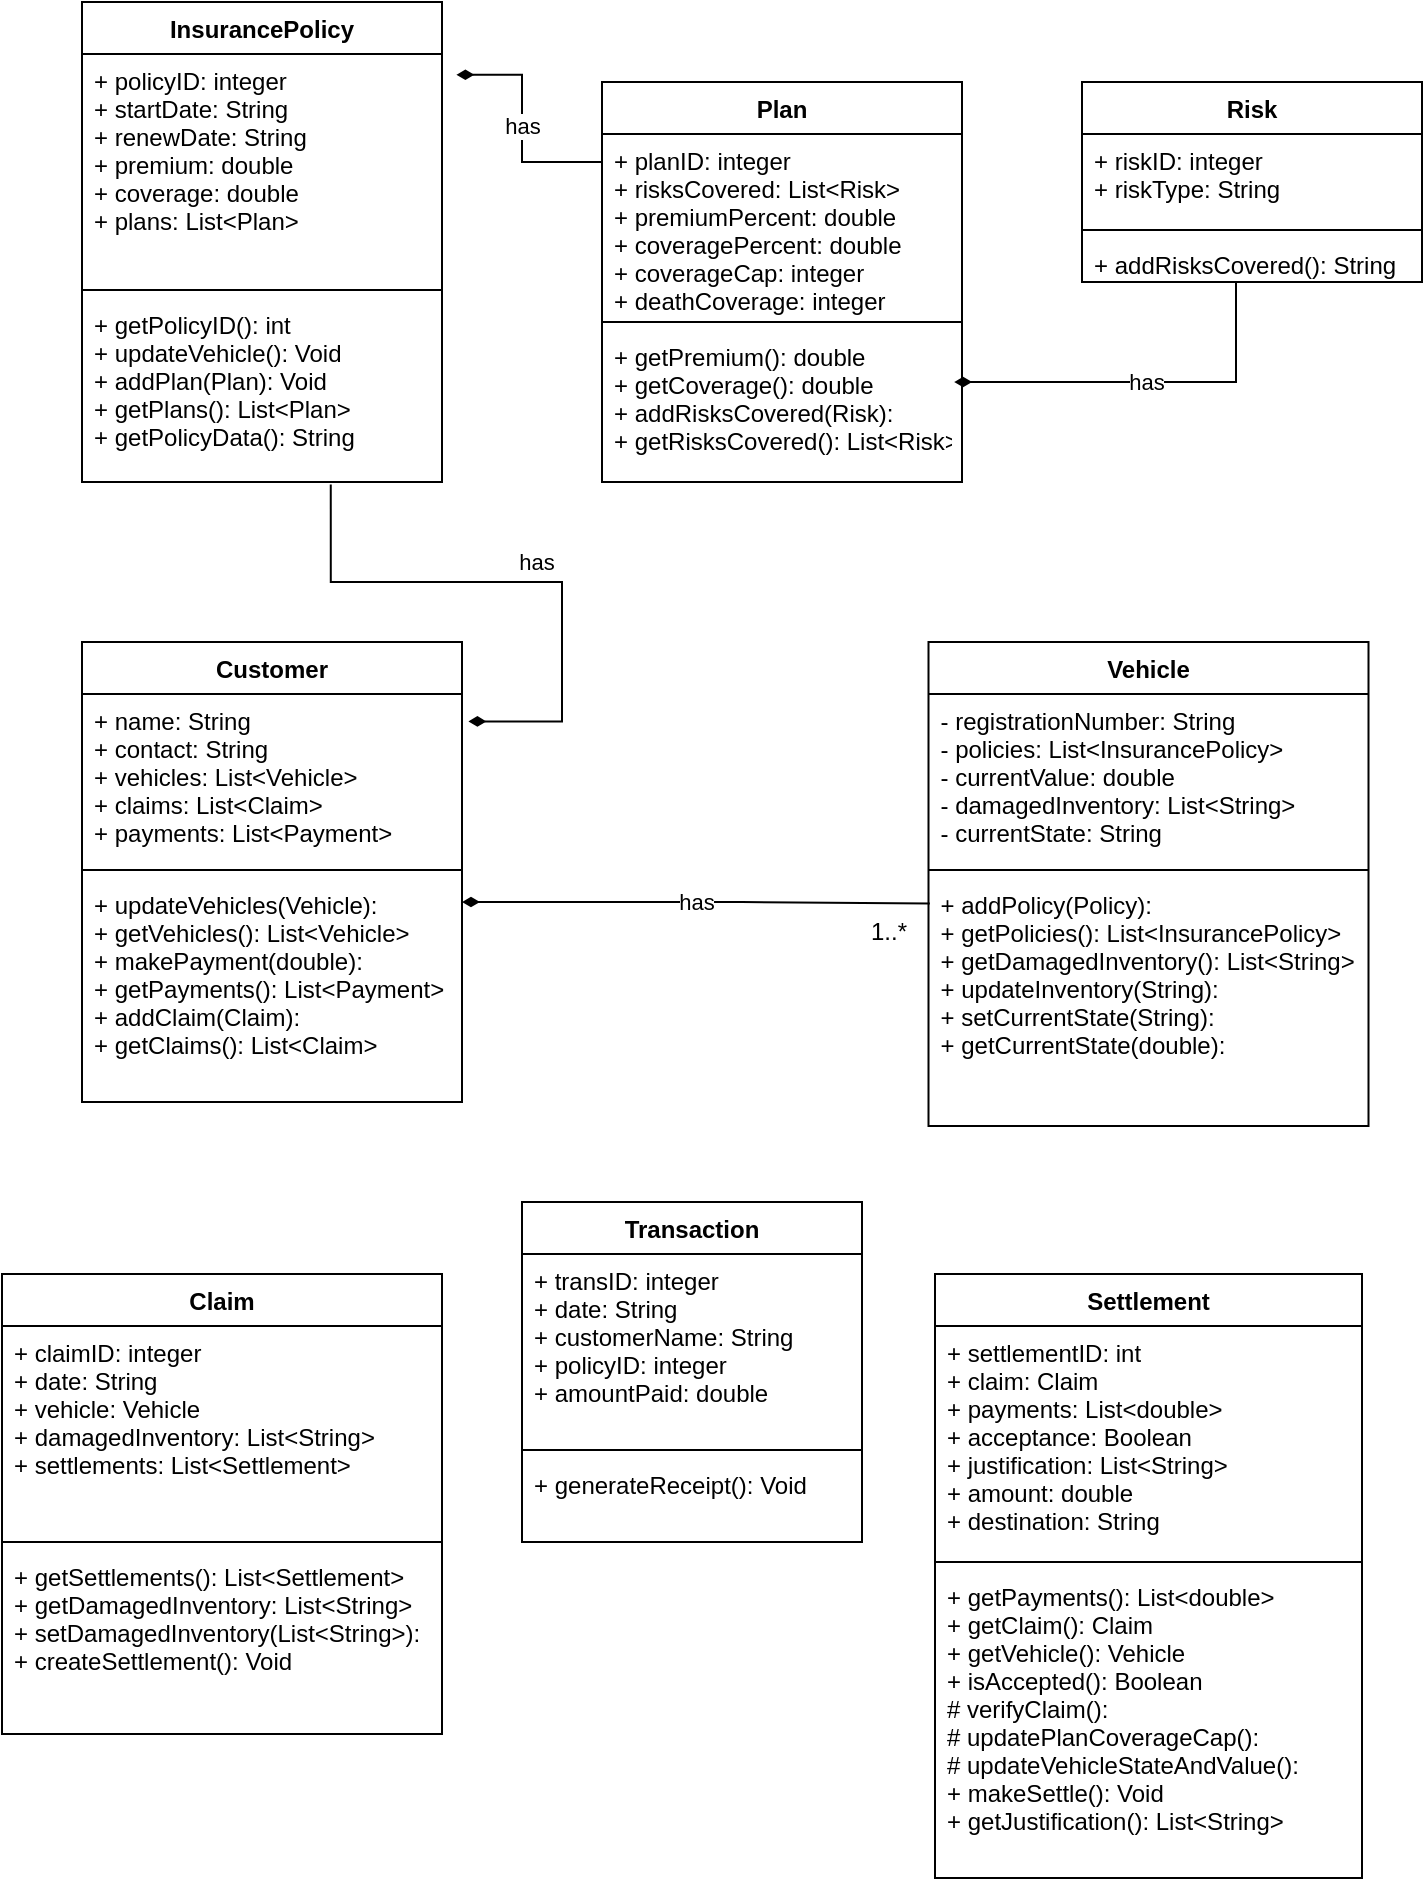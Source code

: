 <mxfile version="20.6.0" type="github">
  <diagram id="opRbN851AEoW9ykvf9_C" name="Page-1">
    <mxGraphModel dx="862" dy="1457" grid="1" gridSize="10" guides="1" tooltips="1" connect="1" arrows="1" fold="1" page="1" pageScale="1" pageWidth="850" pageHeight="1100" math="0" shadow="0">
      <root>
        <mxCell id="0" />
        <mxCell id="1" parent="0" />
        <mxCell id="mzzcEleAXUbefKg6ftuE-1" value="Customer" style="swimlane;fontStyle=1;align=center;verticalAlign=top;childLayout=stackLayout;horizontal=1;startSize=26;horizontalStack=0;resizeParent=1;resizeParentMax=0;resizeLast=0;collapsible=1;marginBottom=0;" vertex="1" parent="1">
          <mxGeometry x="160" y="-680" width="190" height="230" as="geometry" />
        </mxCell>
        <mxCell id="mzzcEleAXUbefKg6ftuE-2" value="+ name: String&#xa;+ contact: String&#xa;+ vehicles: List&lt;Vehicle&gt;&#xa;+ claims: List&lt;Claim&gt;&#xa;+ payments: List&lt;Payment&gt;" style="text;strokeColor=none;fillColor=none;align=left;verticalAlign=top;spacingLeft=4;spacingRight=4;overflow=hidden;rotatable=0;points=[[0,0.5],[1,0.5]];portConstraint=eastwest;" vertex="1" parent="mzzcEleAXUbefKg6ftuE-1">
          <mxGeometry y="26" width="190" height="84" as="geometry" />
        </mxCell>
        <mxCell id="mzzcEleAXUbefKg6ftuE-3" value="" style="line;strokeWidth=1;fillColor=none;align=left;verticalAlign=middle;spacingTop=-1;spacingLeft=3;spacingRight=3;rotatable=0;labelPosition=right;points=[];portConstraint=eastwest;strokeColor=inherit;" vertex="1" parent="mzzcEleAXUbefKg6ftuE-1">
          <mxGeometry y="110" width="190" height="8" as="geometry" />
        </mxCell>
        <mxCell id="mzzcEleAXUbefKg6ftuE-43" value="has" style="edgeStyle=orthogonalEdgeStyle;rounded=0;orthogonalLoop=1;jettySize=auto;html=1;exitX=1;exitY=0.5;exitDx=0;exitDy=0;endArrow=none;endFill=0;startArrow=diamondThin;startFill=1;entryX=0.003;entryY=0.103;entryDx=0;entryDy=0;entryPerimeter=0;" edge="1" parent="mzzcEleAXUbefKg6ftuE-1" target="mzzcEleAXUbefKg6ftuE-8">
          <mxGeometry relative="1" as="geometry">
            <Array as="points">
              <mxPoint x="330" y="130" />
            </Array>
            <mxPoint x="190" y="130" as="sourcePoint" />
            <mxPoint x="370" y="130" as="targetPoint" />
          </mxGeometry>
        </mxCell>
        <mxCell id="mzzcEleAXUbefKg6ftuE-20" value="+ updateVehicles(Vehicle): &#xa;+ getVehicles(): List&lt;Vehicle&gt;&#xa;+ makePayment(double):&#xa;+ getPayments(): List&lt;Payment&gt;&#xa;+ addClaim(Claim):&#xa;+ getClaims(): List&lt;Claim&gt; " style="text;strokeColor=none;fillColor=none;align=left;verticalAlign=top;spacingLeft=4;spacingRight=4;overflow=hidden;rotatable=0;points=[[0,0.5],[1,0.5]];portConstraint=eastwest;" vertex="1" parent="mzzcEleAXUbefKg6ftuE-1">
          <mxGeometry y="118" width="190" height="112" as="geometry" />
        </mxCell>
        <mxCell id="mzzcEleAXUbefKg6ftuE-5" value="Vehicle" style="swimlane;fontStyle=1;align=center;verticalAlign=top;childLayout=stackLayout;horizontal=1;startSize=26;horizontalStack=0;resizeParent=1;resizeParentMax=0;resizeLast=0;collapsible=1;marginBottom=0;" vertex="1" parent="1">
          <mxGeometry x="583.25" y="-680" width="220" height="242" as="geometry" />
        </mxCell>
        <mxCell id="mzzcEleAXUbefKg6ftuE-6" value="- registrationNumber: String&#xa;- policies: List&lt;InsurancePolicy&gt;&#xa;- currentValue: double&#xa;- damagedInventory: List&lt;String&gt;&#xa;- currentState: String" style="text;strokeColor=none;fillColor=none;align=left;verticalAlign=top;spacingLeft=4;spacingRight=4;overflow=hidden;rotatable=0;points=[[0,0.5],[1,0.5]];portConstraint=eastwest;" vertex="1" parent="mzzcEleAXUbefKg6ftuE-5">
          <mxGeometry y="26" width="220" height="84" as="geometry" />
        </mxCell>
        <mxCell id="mzzcEleAXUbefKg6ftuE-7" value="" style="line;strokeWidth=1;fillColor=none;align=left;verticalAlign=middle;spacingTop=-1;spacingLeft=3;spacingRight=3;rotatable=0;labelPosition=right;points=[];portConstraint=eastwest;strokeColor=inherit;" vertex="1" parent="mzzcEleAXUbefKg6ftuE-5">
          <mxGeometry y="110" width="220" height="8" as="geometry" />
        </mxCell>
        <mxCell id="mzzcEleAXUbefKg6ftuE-8" value="+ addPolicy(Policy): &#xa;+ getPolicies(): List&lt;InsurancePolicy&gt;&#xa;+ getDamagedInventory(): List&lt;String&gt;&#xa;+ updateInventory(String):&#xa;+ setCurrentState(String):&#xa;+ getCurrentState(double):" style="text;strokeColor=none;fillColor=none;align=left;verticalAlign=top;spacingLeft=4;spacingRight=4;overflow=hidden;rotatable=0;points=[[0,0.5],[1,0.5]];portConstraint=eastwest;" vertex="1" parent="mzzcEleAXUbefKg6ftuE-5">
          <mxGeometry y="118" width="220" height="124" as="geometry" />
        </mxCell>
        <mxCell id="mzzcEleAXUbefKg6ftuE-9" value="Claim" style="swimlane;fontStyle=1;align=center;verticalAlign=top;childLayout=stackLayout;horizontal=1;startSize=26;horizontalStack=0;resizeParent=1;resizeParentMax=0;resizeLast=0;collapsible=1;marginBottom=0;" vertex="1" parent="1">
          <mxGeometry x="120" y="-364" width="220" height="230" as="geometry" />
        </mxCell>
        <mxCell id="mzzcEleAXUbefKg6ftuE-10" value="+ claimID: integer&#xa;+ date: String&#xa;+ vehicle: Vehicle&#xa;+ damagedInventory: List&lt;String&gt;&#xa;+ settlements: List&lt;Settlement&gt;" style="text;strokeColor=none;fillColor=none;align=left;verticalAlign=top;spacingLeft=4;spacingRight=4;overflow=hidden;rotatable=0;points=[[0,0.5],[1,0.5]];portConstraint=eastwest;" vertex="1" parent="mzzcEleAXUbefKg6ftuE-9">
          <mxGeometry y="26" width="220" height="104" as="geometry" />
        </mxCell>
        <mxCell id="mzzcEleAXUbefKg6ftuE-11" value="" style="line;strokeWidth=1;fillColor=none;align=left;verticalAlign=middle;spacingTop=-1;spacingLeft=3;spacingRight=3;rotatable=0;labelPosition=right;points=[];portConstraint=eastwest;strokeColor=inherit;" vertex="1" parent="mzzcEleAXUbefKg6ftuE-9">
          <mxGeometry y="130" width="220" height="8" as="geometry" />
        </mxCell>
        <mxCell id="mzzcEleAXUbefKg6ftuE-19" value="+ getSettlements(): List&lt;Settlement&gt;&#xa;+ getDamagedInventory: List&lt;String&gt;&#xa;+ setDamagedInventory(List&lt;String&gt;):&#xa;+ createSettlement(): Void&#xa;" style="text;strokeColor=none;fillColor=none;align=left;verticalAlign=top;spacingLeft=4;spacingRight=4;overflow=hidden;rotatable=0;points=[[0,0.5],[1,0.5]];portConstraint=eastwest;" vertex="1" parent="mzzcEleAXUbefKg6ftuE-9">
          <mxGeometry y="138" width="220" height="92" as="geometry" />
        </mxCell>
        <mxCell id="mzzcEleAXUbefKg6ftuE-13" value="Settlement" style="swimlane;fontStyle=1;align=center;verticalAlign=top;childLayout=stackLayout;horizontal=1;startSize=26;horizontalStack=0;resizeParent=1;resizeParentMax=0;resizeLast=0;collapsible=1;marginBottom=0;" vertex="1" parent="1">
          <mxGeometry x="586.5" y="-364" width="213.5" height="302" as="geometry" />
        </mxCell>
        <mxCell id="mzzcEleAXUbefKg6ftuE-14" value="+ settlementID: int&#xa;+ claim: Claim&#xa;+ payments: List&lt;double&gt;&#xa;+ acceptance: Boolean&#xa;+ justification: List&lt;String&gt;&#xa;+ amount: double&#xa;+ destination: String" style="text;strokeColor=none;fillColor=none;align=left;verticalAlign=top;spacingLeft=4;spacingRight=4;overflow=hidden;rotatable=0;points=[[0,0.5],[1,0.5]];portConstraint=eastwest;" vertex="1" parent="mzzcEleAXUbefKg6ftuE-13">
          <mxGeometry y="26" width="213.5" height="114" as="geometry" />
        </mxCell>
        <mxCell id="mzzcEleAXUbefKg6ftuE-15" value="" style="line;strokeWidth=1;fillColor=none;align=left;verticalAlign=middle;spacingTop=-1;spacingLeft=3;spacingRight=3;rotatable=0;labelPosition=right;points=[];portConstraint=eastwest;strokeColor=inherit;" vertex="1" parent="mzzcEleAXUbefKg6ftuE-13">
          <mxGeometry y="140" width="213.5" height="8" as="geometry" />
        </mxCell>
        <mxCell id="mzzcEleAXUbefKg6ftuE-16" value="+ getPayments(): List&lt;double&gt;&#xa;+ getClaim(): Claim&#xa;+ getVehicle(): Vehicle&#xa;+ isAccepted(): Boolean&#xa;# verifyClaim():&#xa;# updatePlanCoverageCap():&#xa;# updateVehicleStateAndValue():&#xa;+ makeSettle(): Void&#xa;+ getJustification(): List&lt;String&gt;" style="text;strokeColor=none;fillColor=none;align=left;verticalAlign=top;spacingLeft=4;spacingRight=4;overflow=hidden;rotatable=0;points=[[0,0.5],[1,0.5]];portConstraint=eastwest;" vertex="1" parent="mzzcEleAXUbefKg6ftuE-13">
          <mxGeometry y="148" width="213.5" height="154" as="geometry" />
        </mxCell>
        <mxCell id="mzzcEleAXUbefKg6ftuE-21" value="InsurancePolicy" style="swimlane;fontStyle=1;align=center;verticalAlign=top;childLayout=stackLayout;horizontal=1;startSize=26;horizontalStack=0;resizeParent=1;resizeParentMax=0;resizeLast=0;collapsible=1;marginBottom=0;" vertex="1" parent="1">
          <mxGeometry x="160" y="-1000" width="180" height="240" as="geometry" />
        </mxCell>
        <mxCell id="mzzcEleAXUbefKg6ftuE-22" value="+ policyID: integer&#xa;+ startDate: String&#xa;+ renewDate: String&#xa;+ premium: double&#xa;+ coverage: double&#xa;+ plans: List&lt;Plan&gt;" style="text;strokeColor=none;fillColor=none;align=left;verticalAlign=top;spacingLeft=4;spacingRight=4;overflow=hidden;rotatable=0;points=[[0,0.5],[1,0.5]];portConstraint=eastwest;" vertex="1" parent="mzzcEleAXUbefKg6ftuE-21">
          <mxGeometry y="26" width="180" height="114" as="geometry" />
        </mxCell>
        <mxCell id="mzzcEleAXUbefKg6ftuE-23" value="" style="line;strokeWidth=1;fillColor=none;align=left;verticalAlign=middle;spacingTop=-1;spacingLeft=3;spacingRight=3;rotatable=0;labelPosition=right;points=[];portConstraint=eastwest;strokeColor=inherit;" vertex="1" parent="mzzcEleAXUbefKg6ftuE-21">
          <mxGeometry y="140" width="180" height="8" as="geometry" />
        </mxCell>
        <mxCell id="mzzcEleAXUbefKg6ftuE-38" value="+ getPolicyID(): int&#xa;+ updateVehicle(): Void&#xa;+ addPlan(Plan): Void&#xa;+ getPlans(): List&lt;Plan&gt;&#xa;+ getPolicyData(): String" style="text;strokeColor=none;fillColor=none;align=left;verticalAlign=top;spacingLeft=4;spacingRight=4;overflow=hidden;rotatable=0;points=[[0,0.5],[1,0.5]];portConstraint=eastwest;" vertex="1" parent="mzzcEleAXUbefKg6ftuE-21">
          <mxGeometry y="148" width="180" height="92" as="geometry" />
        </mxCell>
        <mxCell id="mzzcEleAXUbefKg6ftuE-30" value="Risk" style="swimlane;fontStyle=1;align=center;verticalAlign=top;childLayout=stackLayout;horizontal=1;startSize=26;horizontalStack=0;resizeParent=1;resizeParentMax=0;resizeLast=0;collapsible=1;marginBottom=0;" vertex="1" parent="1">
          <mxGeometry x="660" y="-960" width="170" height="100" as="geometry" />
        </mxCell>
        <mxCell id="mzzcEleAXUbefKg6ftuE-31" value="+ riskID: integer&#xa;+ riskType: String" style="text;strokeColor=none;fillColor=none;align=left;verticalAlign=top;spacingLeft=4;spacingRight=4;overflow=hidden;rotatable=0;points=[[0,0.5],[1,0.5]];portConstraint=eastwest;" vertex="1" parent="mzzcEleAXUbefKg6ftuE-30">
          <mxGeometry y="26" width="170" height="44" as="geometry" />
        </mxCell>
        <mxCell id="mzzcEleAXUbefKg6ftuE-32" value="" style="line;strokeWidth=1;fillColor=none;align=left;verticalAlign=middle;spacingTop=-1;spacingLeft=3;spacingRight=3;rotatable=0;labelPosition=right;points=[];portConstraint=eastwest;strokeColor=inherit;" vertex="1" parent="mzzcEleAXUbefKg6ftuE-30">
          <mxGeometry y="70" width="170" height="8" as="geometry" />
        </mxCell>
        <mxCell id="mzzcEleAXUbefKg6ftuE-37" value="+ addRisksCovered(): String" style="text;strokeColor=none;fillColor=none;align=left;verticalAlign=top;spacingLeft=4;spacingRight=4;overflow=hidden;rotatable=0;points=[[0,0.5],[1,0.5]];portConstraint=eastwest;" vertex="1" parent="mzzcEleAXUbefKg6ftuE-30">
          <mxGeometry y="78" width="170" height="22" as="geometry" />
        </mxCell>
        <mxCell id="mzzcEleAXUbefKg6ftuE-25" value="Plan" style="swimlane;fontStyle=1;align=center;verticalAlign=top;childLayout=stackLayout;horizontal=1;startSize=26;horizontalStack=0;resizeParent=1;resizeParentMax=0;resizeLast=0;collapsible=1;marginBottom=0;" vertex="1" parent="1">
          <mxGeometry x="420" y="-960" width="180" height="200" as="geometry" />
        </mxCell>
        <mxCell id="mzzcEleAXUbefKg6ftuE-26" value="+ planID: integer&#xa;+ risksCovered: List&lt;Risk&gt;&#xa;+ premiumPercent: double&#xa;+ coveragePercent: double&#xa;+ coverageCap: integer&#xa;+ deathCoverage: integer" style="text;strokeColor=none;fillColor=none;align=left;verticalAlign=top;spacingLeft=4;spacingRight=4;overflow=hidden;rotatable=0;points=[[0,0.5],[1,0.5]];portConstraint=eastwest;" vertex="1" parent="mzzcEleAXUbefKg6ftuE-25">
          <mxGeometry y="26" width="180" height="90" as="geometry" />
        </mxCell>
        <mxCell id="mzzcEleAXUbefKg6ftuE-27" value="" style="line;strokeWidth=1;fillColor=none;align=left;verticalAlign=middle;spacingTop=-1;spacingLeft=3;spacingRight=3;rotatable=0;labelPosition=right;points=[];portConstraint=eastwest;strokeColor=inherit;" vertex="1" parent="mzzcEleAXUbefKg6ftuE-25">
          <mxGeometry y="116" width="180" height="8" as="geometry" />
        </mxCell>
        <mxCell id="mzzcEleAXUbefKg6ftuE-29" value="+ getPremium(): double&#xa;+ getCoverage(): double&#xa;+ addRisksCovered(Risk):&#xa;+ getRisksCovered(): List&lt;Risk&gt;" style="text;strokeColor=none;fillColor=none;align=left;verticalAlign=top;spacingLeft=4;spacingRight=4;overflow=hidden;rotatable=0;points=[[0,0.5],[1,0.5]];portConstraint=eastwest;" vertex="1" parent="mzzcEleAXUbefKg6ftuE-25">
          <mxGeometry y="124" width="180" height="76" as="geometry" />
        </mxCell>
        <mxCell id="mzzcEleAXUbefKg6ftuE-39" value="Transaction" style="swimlane;fontStyle=1;align=center;verticalAlign=top;childLayout=stackLayout;horizontal=1;startSize=26;horizontalStack=0;resizeParent=1;resizeParentMax=0;resizeLast=0;collapsible=1;marginBottom=0;" vertex="1" parent="1">
          <mxGeometry x="380" y="-400" width="170" height="170" as="geometry" />
        </mxCell>
        <mxCell id="mzzcEleAXUbefKg6ftuE-40" value="+ transID: integer&#xa;+ date: String&#xa;+ customerName: String&#xa;+ policyID: integer&#xa;+ amountPaid: double&#xa;" style="text;strokeColor=none;fillColor=none;align=left;verticalAlign=top;spacingLeft=4;spacingRight=4;overflow=hidden;rotatable=0;points=[[0,0.5],[1,0.5]];portConstraint=eastwest;" vertex="1" parent="mzzcEleAXUbefKg6ftuE-39">
          <mxGeometry y="26" width="170" height="94" as="geometry" />
        </mxCell>
        <mxCell id="mzzcEleAXUbefKg6ftuE-41" value="" style="line;strokeWidth=1;fillColor=none;align=left;verticalAlign=middle;spacingTop=-1;spacingLeft=3;spacingRight=3;rotatable=0;labelPosition=right;points=[];portConstraint=eastwest;strokeColor=inherit;" vertex="1" parent="mzzcEleAXUbefKg6ftuE-39">
          <mxGeometry y="120" width="170" height="8" as="geometry" />
        </mxCell>
        <mxCell id="mzzcEleAXUbefKg6ftuE-42" value="+ generateReceipt(): Void" style="text;strokeColor=none;fillColor=none;align=left;verticalAlign=top;spacingLeft=4;spacingRight=4;overflow=hidden;rotatable=0;points=[[0,0.5],[1,0.5]];portConstraint=eastwest;" vertex="1" parent="mzzcEleAXUbefKg6ftuE-39">
          <mxGeometry y="128" width="170" height="42" as="geometry" />
        </mxCell>
        <mxCell id="mzzcEleAXUbefKg6ftuE-45" value="1..*" style="text;html=1;align=center;verticalAlign=middle;resizable=0;points=[];autosize=1;strokeColor=none;fillColor=none;" vertex="1" parent="1">
          <mxGeometry x="543.25" y="-550" width="40" height="30" as="geometry" />
        </mxCell>
        <mxCell id="mzzcEleAXUbefKg6ftuE-46" value="has" style="edgeStyle=orthogonalEdgeStyle;rounded=0;orthogonalLoop=1;jettySize=auto;html=1;endArrow=none;endFill=0;startArrow=diamondThin;startFill=1;entryX=0.691;entryY=1.014;entryDx=0;entryDy=0;entryPerimeter=0;exitX=1.017;exitY=0.163;exitDx=0;exitDy=0;exitPerimeter=0;" edge="1" parent="1" source="mzzcEleAXUbefKg6ftuE-2" target="mzzcEleAXUbefKg6ftuE-38">
          <mxGeometry x="-0.082" y="-10" relative="1" as="geometry">
            <Array as="points">
              <mxPoint x="400" y="-640" />
              <mxPoint x="400" y="-710" />
              <mxPoint x="284" y="-710" />
            </Array>
            <mxPoint x="400" y="-700" as="sourcePoint" />
            <mxPoint x="600.0" y="-689.228" as="targetPoint" />
            <mxPoint as="offset" />
          </mxGeometry>
        </mxCell>
        <mxCell id="mzzcEleAXUbefKg6ftuE-47" value="has" style="edgeStyle=orthogonalEdgeStyle;rounded=0;orthogonalLoop=1;jettySize=auto;html=1;exitX=1;exitY=0.5;exitDx=0;exitDy=0;endArrow=none;endFill=0;startArrow=diamondThin;startFill=1;" edge="1" parent="1" target="mzzcEleAXUbefKg6ftuE-37">
          <mxGeometry relative="1" as="geometry">
            <Array as="points">
              <mxPoint x="737" y="-810" />
            </Array>
            <mxPoint x="596.09" y="-810" as="sourcePoint" />
            <mxPoint x="830.0" y="-809.228" as="targetPoint" />
          </mxGeometry>
        </mxCell>
        <mxCell id="mzzcEleAXUbefKg6ftuE-48" value="has" style="edgeStyle=orthogonalEdgeStyle;rounded=0;orthogonalLoop=1;jettySize=auto;html=1;exitX=1.04;exitY=0.091;exitDx=0;exitDy=0;endArrow=none;endFill=0;startArrow=diamondThin;startFill=1;exitPerimeter=0;" edge="1" parent="1" source="mzzcEleAXUbefKg6ftuE-22">
          <mxGeometry relative="1" as="geometry">
            <Array as="points">
              <mxPoint x="380" y="-964" />
              <mxPoint x="380" y="-920" />
              <mxPoint x="420" y="-920" />
            </Array>
            <mxPoint x="390" y="-1020" as="sourcePoint" />
            <mxPoint x="420" y="-920" as="targetPoint" />
          </mxGeometry>
        </mxCell>
      </root>
    </mxGraphModel>
  </diagram>
</mxfile>
